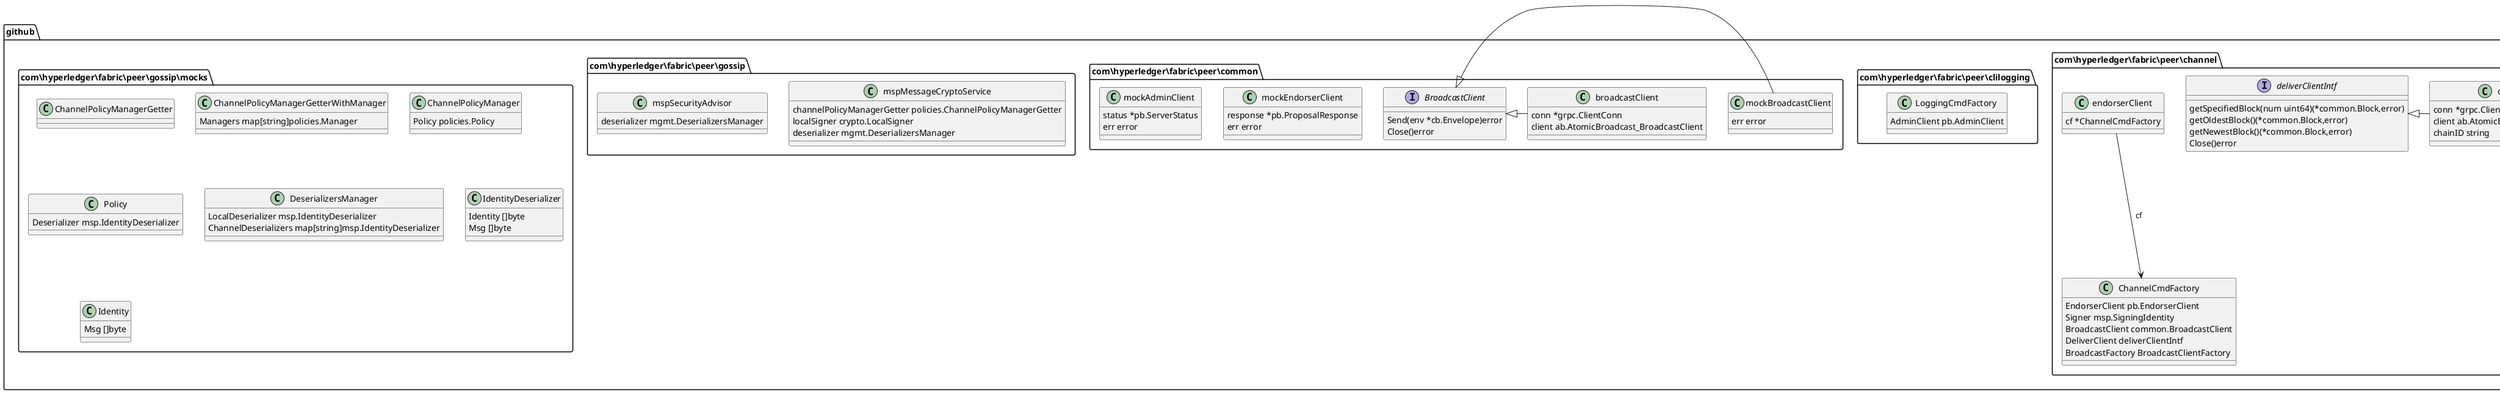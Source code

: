 @startuml
namespace github.com\\hyperledger\\fabric\\peer\\chaincode {
 class ChaincodeCmdFactory {
  EndorserClient pb.EndorserClient
  Signer msp.SigningIdentity
  BroadcastClient common.BroadcastClient
}
}
namespace github.com\\hyperledger\\fabric\\peer\\channel {
 class ChannelCmdFactory {
  EndorserClient pb.EndorserClient
  Signer msp.SigningIdentity
  BroadcastClient common.BroadcastClient
  DeliverClient deliverClientIntf
  BroadcastFactory BroadcastClientFactory
}
}
namespace github.com\\hyperledger\\fabric\\peer\\channel {
 class deliverClient {
  conn *grpc.ClientConn
  client ab.AtomicBroadcast_DeliverClient
  chainID string
}
}
namespace github.com\\hyperledger\\fabric\\peer\\channel {
 class endorserClient {
  cf *ChannelCmdFactory
}
}
namespace github.com\\hyperledger\\fabric\\peer\\clilogging {
 class LoggingCmdFactory {
  AdminClient pb.AdminClient
}
}
namespace github.com\\hyperledger\\fabric\\peer\\common {
 class mockEndorserClient {
  response *pb.ProposalResponse
  err error
}
}
namespace github.com\\hyperledger\\fabric\\peer\\common {
 class mockBroadcastClient {
  err error
}
}
namespace github.com\\hyperledger\\fabric\\peer\\common {
 class mockAdminClient {
  status *pb.ServerStatus
  err error
}
}
namespace github.com\\hyperledger\\fabric\\peer\\common {
 class broadcastClient {
  conn *grpc.ClientConn
  client ab.AtomicBroadcast_BroadcastClient
}
}
namespace github.com\\hyperledger\\fabric\\peer\\gossip {
 class mspMessageCryptoService {
  channelPolicyManagerGetter policies.ChannelPolicyManagerGetter
  localSigner crypto.LocalSigner
  deserializer mgmt.DeserializersManager
}
}
namespace github.com\\hyperledger\\fabric\\peer\\gossip\\mocks {
 class ChannelPolicyManagerGetter {
}
}
namespace github.com\\hyperledger\\fabric\\peer\\gossip\\mocks {
 class ChannelPolicyManagerGetterWithManager {
  Managers map[string]policies.Manager
}
}
namespace github.com\\hyperledger\\fabric\\peer\\gossip\\mocks {
 class ChannelPolicyManager {
  Policy policies.Policy
}
}
namespace github.com\\hyperledger\\fabric\\peer\\gossip\\mocks {
 class Policy {
  Deserializer msp.IdentityDeserializer
}
}
namespace github.com\\hyperledger\\fabric\\peer\\gossip\\mocks {
 class DeserializersManager {
  LocalDeserializer msp.IdentityDeserializer
  ChannelDeserializers map[string]msp.IdentityDeserializer
}
}
namespace github.com\\hyperledger\\fabric\\peer\\gossip\\mocks {
 class IdentityDeserializer {
  Identity []byte
  Msg []byte
}
}
namespace github.com\\hyperledger\\fabric\\peer\\gossip\\mocks {
 class Identity {
  Msg []byte
}
}
namespace github.com\\hyperledger\\fabric\\peer\\gossip {
 class mspSecurityAdvisor {
  deserializer mgmt.DeserializersManager
}
}
namespace github.com\\hyperledger\\fabric\\peer\\channel {
 interface deliverClientIntf  {
  getSpecifiedBlock(num uint64)(*common.Block,error)
  getOldestBlock()(*common.Block,error)
  getNewestBlock()(*common.Block,error)
  Close()error
}
}
namespace github.com\\hyperledger\\fabric\\peer\\common {
 interface BroadcastClient  {
  Send(env *cb.Envelope)error
  Close()error
}
}
github.com\\hyperledger\\fabric\\peer\\channel.endorserClient ---> github.com\\hyperledger\\fabric\\peer\\channel.ChannelCmdFactory : cf
github.com\\hyperledger\\fabric\\peer\\channel.deliverClientIntf <|- github.com\\hyperledger\\fabric\\peer\\channel.deliverClient
github.com\\hyperledger\\fabric\\peer\\common.BroadcastClient <|- github.com\\hyperledger\\fabric\\peer\\common.mockBroadcastClient
github.com\\hyperledger\\fabric\\peer\\common.BroadcastClient <|- github.com\\hyperledger\\fabric\\peer\\common.broadcastClient
@enduml